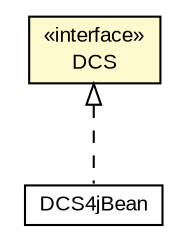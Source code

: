 #!/usr/local/bin/dot
#
# Class diagram 
# Generated by UMLGraph version R5_6-24-gf6e263 (http://www.umlgraph.org/)
#

digraph G {
	edge [fontname="arial",fontsize=10,labelfontname="arial",labelfontsize=10];
	node [fontname="arial",fontsize=10,shape=plaintext];
	nodesep=0.25;
	ranksep=0.5;
	// org.miloss.fgsms.services.interfaces.datacollector.DCS
	c271489 [label=<<table title="org.miloss.fgsms.services.interfaces.datacollector.DCS" border="0" cellborder="1" cellspacing="0" cellpadding="2" port="p" bgcolor="lemonChiffon" href="./DCS.html">
		<tr><td><table border="0" cellspacing="0" cellpadding="1">
<tr><td align="center" balign="center"> &#171;interface&#187; </td></tr>
<tr><td align="center" balign="center"> DCS </td></tr>
		</table></td></tr>
		</table>>, URL="./DCS.html", fontname="arial", fontcolor="black", fontsize=10.0];
	// org.miloss.fgsms.services.dcs.impl.DCS4jBean
	c272141 [label=<<table title="org.miloss.fgsms.services.dcs.impl.DCS4jBean" border="0" cellborder="1" cellspacing="0" cellpadding="2" port="p" href="../../dcs/impl/DCS4jBean.html">
		<tr><td><table border="0" cellspacing="0" cellpadding="1">
<tr><td align="center" balign="center"> DCS4jBean </td></tr>
		</table></td></tr>
		</table>>, URL="../../dcs/impl/DCS4jBean.html", fontname="arial", fontcolor="black", fontsize=10.0];
	//org.miloss.fgsms.services.dcs.impl.DCS4jBean implements org.miloss.fgsms.services.interfaces.datacollector.DCS
	c271489:p -> c272141:p [dir=back,arrowtail=empty,style=dashed];
}


